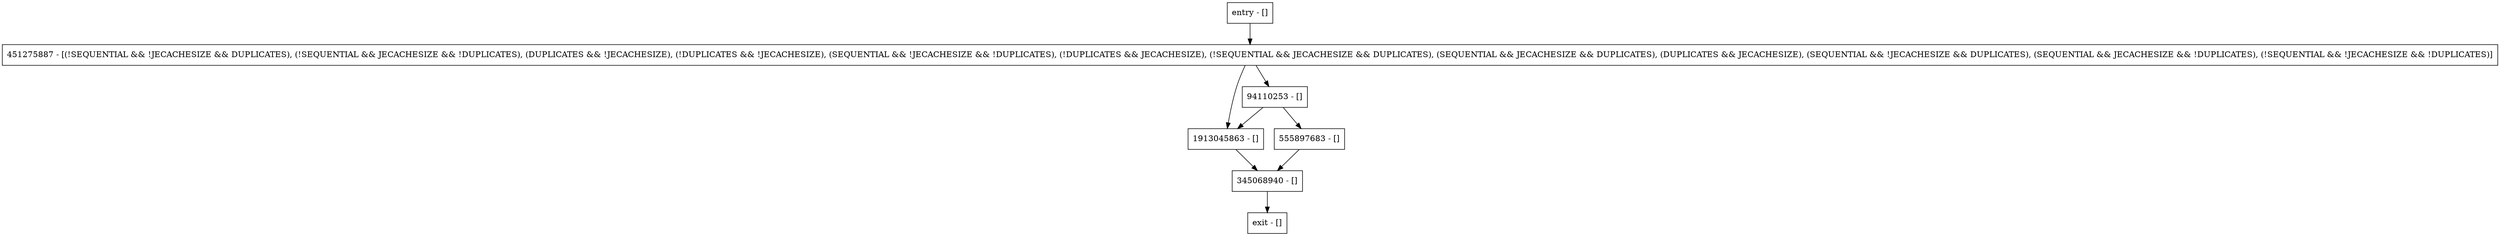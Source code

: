 digraph haveEmbeddedData {
node [shape=record];
entry [label="entry - []"];
exit [label="exit - []"];
345068940 [label="345068940 - []"];
94110253 [label="94110253 - []"];
451275887 [label="451275887 - [(!SEQUENTIAL && !JECACHESIZE && DUPLICATES), (!SEQUENTIAL && JECACHESIZE && !DUPLICATES), (DUPLICATES && !JECACHESIZE), (!DUPLICATES && !JECACHESIZE), (SEQUENTIAL && !JECACHESIZE && !DUPLICATES), (!DUPLICATES && JECACHESIZE), (!SEQUENTIAL && JECACHESIZE && DUPLICATES), (SEQUENTIAL && JECACHESIZE && DUPLICATES), (DUPLICATES && JECACHESIZE), (SEQUENTIAL && !JECACHESIZE && DUPLICATES), (SEQUENTIAL && JECACHESIZE && !DUPLICATES), (!SEQUENTIAL && !JECACHESIZE && !DUPLICATES)]"];
1913045863 [label="1913045863 - []"];
555897683 [label="555897683 - []"];
entry;
exit;
entry -> 451275887;
345068940 -> exit;
94110253 -> 1913045863;
94110253 -> 555897683;
451275887 -> 94110253;
451275887 -> 1913045863;
1913045863 -> 345068940;
555897683 -> 345068940;
}
